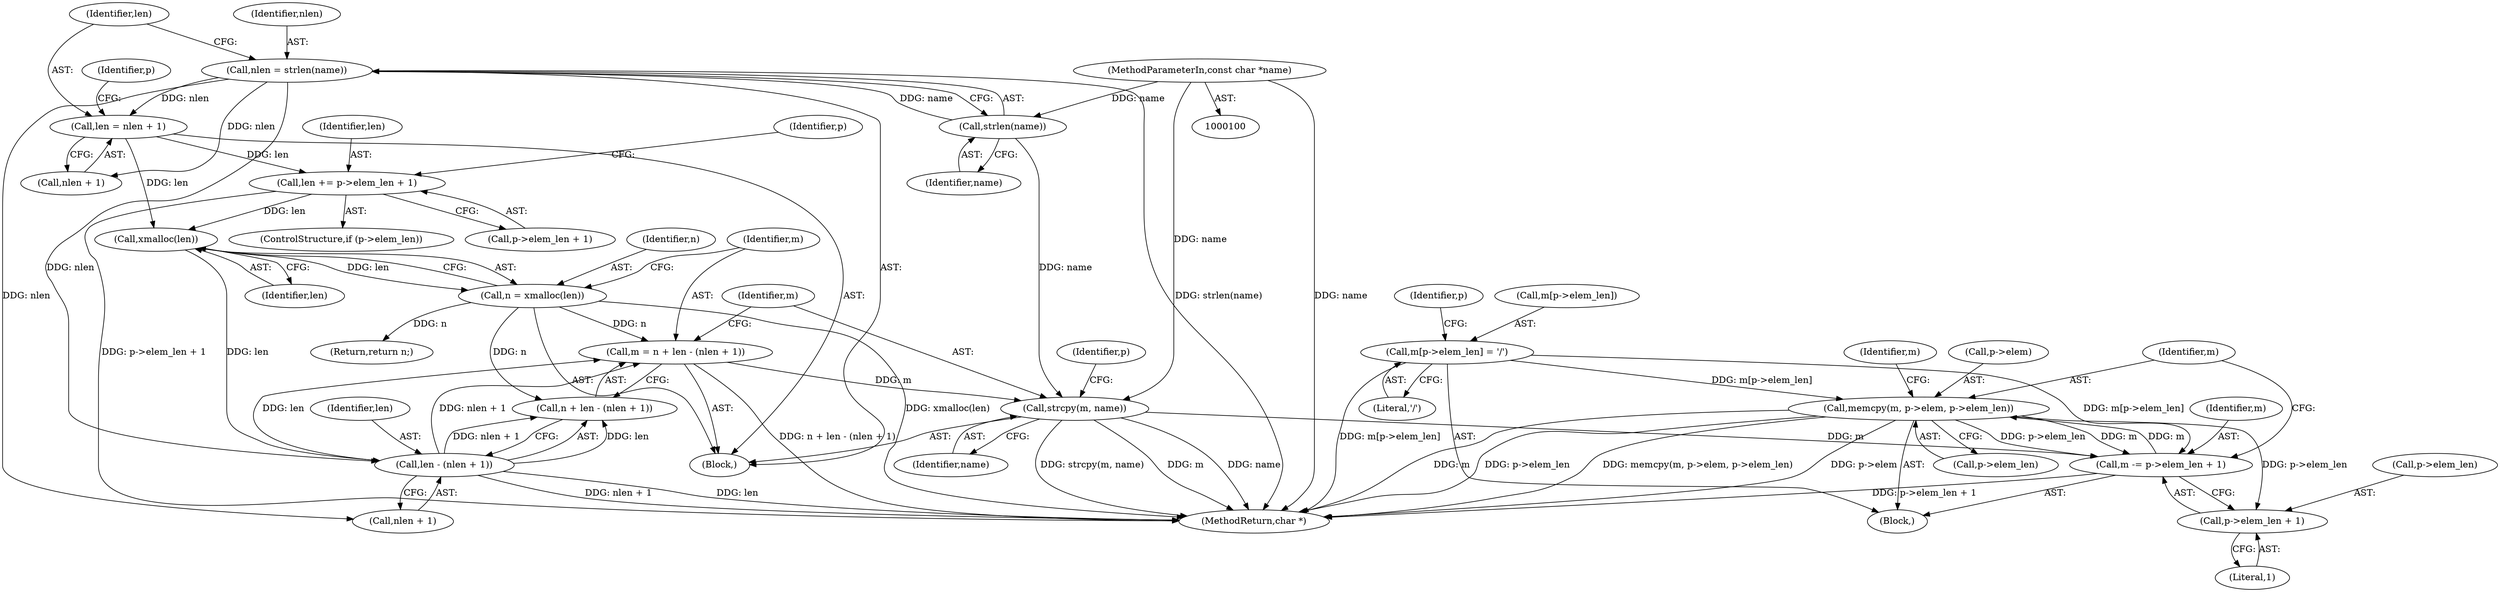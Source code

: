 digraph "1_git_34fa79a6cde56d6d428ab0d3160cb094ebad3305_0@API" {
"1000179" [label="(Call,memcpy(m, p->elem, p->elem_len))"];
"1000187" [label="(Call,m[p->elem_len] = '/')"];
"1000172" [label="(Call,m -= p->elem_len + 1)"];
"1000179" [label="(Call,memcpy(m, p->elem, p->elem_len))"];
"1000153" [label="(Call,strcpy(m, name))"];
"1000144" [label="(Call,m = n + len - (nlen + 1))"];
"1000140" [label="(Call,n = xmalloc(len))"];
"1000142" [label="(Call,xmalloc(len))"];
"1000113" [label="(Call,len = nlen + 1)"];
"1000108" [label="(Call,nlen = strlen(name))"];
"1000110" [label="(Call,strlen(name))"];
"1000102" [label="(MethodParameterIn,const char *name)"];
"1000133" [label="(Call,len += p->elem_len + 1)"];
"1000148" [label="(Call,len - (nlen + 1))"];
"1000174" [label="(Call,p->elem_len + 1)"];
"1000149" [label="(Identifier,len)"];
"1000155" [label="(Identifier,name)"];
"1000153" [label="(Call,strcpy(m, name))"];
"1000180" [label="(Identifier,m)"];
"1000141" [label="(Identifier,n)"];
"1000193" [label="(Literal,'/')"];
"1000175" [label="(Call,p->elem_len)"];
"1000194" [label="(Return,return n;)"];
"1000173" [label="(Identifier,m)"];
"1000146" [label="(Call,n + len - (nlen + 1))"];
"1000144" [label="(Call,m = n + len - (nlen + 1))"];
"1000179" [label="(Call,memcpy(m, p->elem, p->elem_len))"];
"1000150" [label="(Call,nlen + 1)"];
"1000114" [label="(Identifier,len)"];
"1000145" [label="(Identifier,m)"];
"1000158" [label="(Identifier,p)"];
"1000189" [label="(Identifier,m)"];
"1000154" [label="(Identifier,m)"];
"1000181" [label="(Call,p->elem)"];
"1000129" [label="(ControlStructure,if (p->elem_len))"];
"1000188" [label="(Call,m[p->elem_len])"];
"1000103" [label="(Block,)"];
"1000110" [label="(Call,strlen(name))"];
"1000187" [label="(Call,m[p->elem_len] = '/')"];
"1000109" [label="(Identifier,nlen)"];
"1000124" [label="(Identifier,p)"];
"1000162" [label="(Identifier,p)"];
"1000148" [label="(Call,len - (nlen + 1))"];
"1000184" [label="(Call,p->elem_len)"];
"1000113" [label="(Call,len = nlen + 1)"];
"1000178" [label="(Literal,1)"];
"1000142" [label="(Call,xmalloc(len))"];
"1000120" [label="(Identifier,p)"];
"1000108" [label="(Call,nlen = strlen(name))"];
"1000140" [label="(Call,n = xmalloc(len))"];
"1000134" [label="(Identifier,len)"];
"1000115" [label="(Call,nlen + 1)"];
"1000143" [label="(Identifier,len)"];
"1000135" [label="(Call,p->elem_len + 1)"];
"1000171" [label="(Block,)"];
"1000102" [label="(MethodParameterIn,const char *name)"];
"1000133" [label="(Call,len += p->elem_len + 1)"];
"1000111" [label="(Identifier,name)"];
"1000172" [label="(Call,m -= p->elem_len + 1)"];
"1000174" [label="(Call,p->elem_len + 1)"];
"1000196" [label="(MethodReturn,char *)"];
"1000179" -> "1000171"  [label="AST: "];
"1000179" -> "1000184"  [label="CFG: "];
"1000180" -> "1000179"  [label="AST: "];
"1000181" -> "1000179"  [label="AST: "];
"1000184" -> "1000179"  [label="AST: "];
"1000189" -> "1000179"  [label="CFG: "];
"1000179" -> "1000196"  [label="DDG: memcpy(m, p->elem, p->elem_len)"];
"1000179" -> "1000196"  [label="DDG: p->elem"];
"1000179" -> "1000196"  [label="DDG: m"];
"1000179" -> "1000196"  [label="DDG: p->elem_len"];
"1000179" -> "1000172"  [label="DDG: p->elem_len"];
"1000179" -> "1000172"  [label="DDG: m"];
"1000179" -> "1000174"  [label="DDG: p->elem_len"];
"1000187" -> "1000179"  [label="DDG: m[p->elem_len]"];
"1000172" -> "1000179"  [label="DDG: m"];
"1000187" -> "1000171"  [label="AST: "];
"1000187" -> "1000193"  [label="CFG: "];
"1000188" -> "1000187"  [label="AST: "];
"1000193" -> "1000187"  [label="AST: "];
"1000162" -> "1000187"  [label="CFG: "];
"1000187" -> "1000196"  [label="DDG: m[p->elem_len]"];
"1000187" -> "1000172"  [label="DDG: m[p->elem_len]"];
"1000172" -> "1000171"  [label="AST: "];
"1000172" -> "1000174"  [label="CFG: "];
"1000173" -> "1000172"  [label="AST: "];
"1000174" -> "1000172"  [label="AST: "];
"1000180" -> "1000172"  [label="CFG: "];
"1000172" -> "1000196"  [label="DDG: p->elem_len + 1"];
"1000153" -> "1000172"  [label="DDG: m"];
"1000153" -> "1000103"  [label="AST: "];
"1000153" -> "1000155"  [label="CFG: "];
"1000154" -> "1000153"  [label="AST: "];
"1000155" -> "1000153"  [label="AST: "];
"1000158" -> "1000153"  [label="CFG: "];
"1000153" -> "1000196"  [label="DDG: strcpy(m, name)"];
"1000153" -> "1000196"  [label="DDG: m"];
"1000153" -> "1000196"  [label="DDG: name"];
"1000144" -> "1000153"  [label="DDG: m"];
"1000110" -> "1000153"  [label="DDG: name"];
"1000102" -> "1000153"  [label="DDG: name"];
"1000144" -> "1000103"  [label="AST: "];
"1000144" -> "1000146"  [label="CFG: "];
"1000145" -> "1000144"  [label="AST: "];
"1000146" -> "1000144"  [label="AST: "];
"1000154" -> "1000144"  [label="CFG: "];
"1000144" -> "1000196"  [label="DDG: n + len - (nlen + 1)"];
"1000140" -> "1000144"  [label="DDG: n"];
"1000148" -> "1000144"  [label="DDG: len"];
"1000148" -> "1000144"  [label="DDG: nlen + 1"];
"1000140" -> "1000103"  [label="AST: "];
"1000140" -> "1000142"  [label="CFG: "];
"1000141" -> "1000140"  [label="AST: "];
"1000142" -> "1000140"  [label="AST: "];
"1000145" -> "1000140"  [label="CFG: "];
"1000140" -> "1000196"  [label="DDG: xmalloc(len)"];
"1000142" -> "1000140"  [label="DDG: len"];
"1000140" -> "1000146"  [label="DDG: n"];
"1000140" -> "1000194"  [label="DDG: n"];
"1000142" -> "1000143"  [label="CFG: "];
"1000143" -> "1000142"  [label="AST: "];
"1000113" -> "1000142"  [label="DDG: len"];
"1000133" -> "1000142"  [label="DDG: len"];
"1000142" -> "1000148"  [label="DDG: len"];
"1000113" -> "1000103"  [label="AST: "];
"1000113" -> "1000115"  [label="CFG: "];
"1000114" -> "1000113"  [label="AST: "];
"1000115" -> "1000113"  [label="AST: "];
"1000120" -> "1000113"  [label="CFG: "];
"1000108" -> "1000113"  [label="DDG: nlen"];
"1000113" -> "1000133"  [label="DDG: len"];
"1000108" -> "1000103"  [label="AST: "];
"1000108" -> "1000110"  [label="CFG: "];
"1000109" -> "1000108"  [label="AST: "];
"1000110" -> "1000108"  [label="AST: "];
"1000114" -> "1000108"  [label="CFG: "];
"1000108" -> "1000196"  [label="DDG: strlen(name)"];
"1000110" -> "1000108"  [label="DDG: name"];
"1000108" -> "1000115"  [label="DDG: nlen"];
"1000108" -> "1000148"  [label="DDG: nlen"];
"1000108" -> "1000150"  [label="DDG: nlen"];
"1000110" -> "1000111"  [label="CFG: "];
"1000111" -> "1000110"  [label="AST: "];
"1000102" -> "1000110"  [label="DDG: name"];
"1000102" -> "1000100"  [label="AST: "];
"1000102" -> "1000196"  [label="DDG: name"];
"1000133" -> "1000129"  [label="AST: "];
"1000133" -> "1000135"  [label="CFG: "];
"1000134" -> "1000133"  [label="AST: "];
"1000135" -> "1000133"  [label="AST: "];
"1000124" -> "1000133"  [label="CFG: "];
"1000133" -> "1000196"  [label="DDG: p->elem_len + 1"];
"1000148" -> "1000146"  [label="AST: "];
"1000148" -> "1000150"  [label="CFG: "];
"1000149" -> "1000148"  [label="AST: "];
"1000150" -> "1000148"  [label="AST: "];
"1000146" -> "1000148"  [label="CFG: "];
"1000148" -> "1000196"  [label="DDG: nlen + 1"];
"1000148" -> "1000196"  [label="DDG: len"];
"1000148" -> "1000146"  [label="DDG: len"];
"1000148" -> "1000146"  [label="DDG: nlen + 1"];
"1000174" -> "1000178"  [label="CFG: "];
"1000175" -> "1000174"  [label="AST: "];
"1000178" -> "1000174"  [label="AST: "];
}
